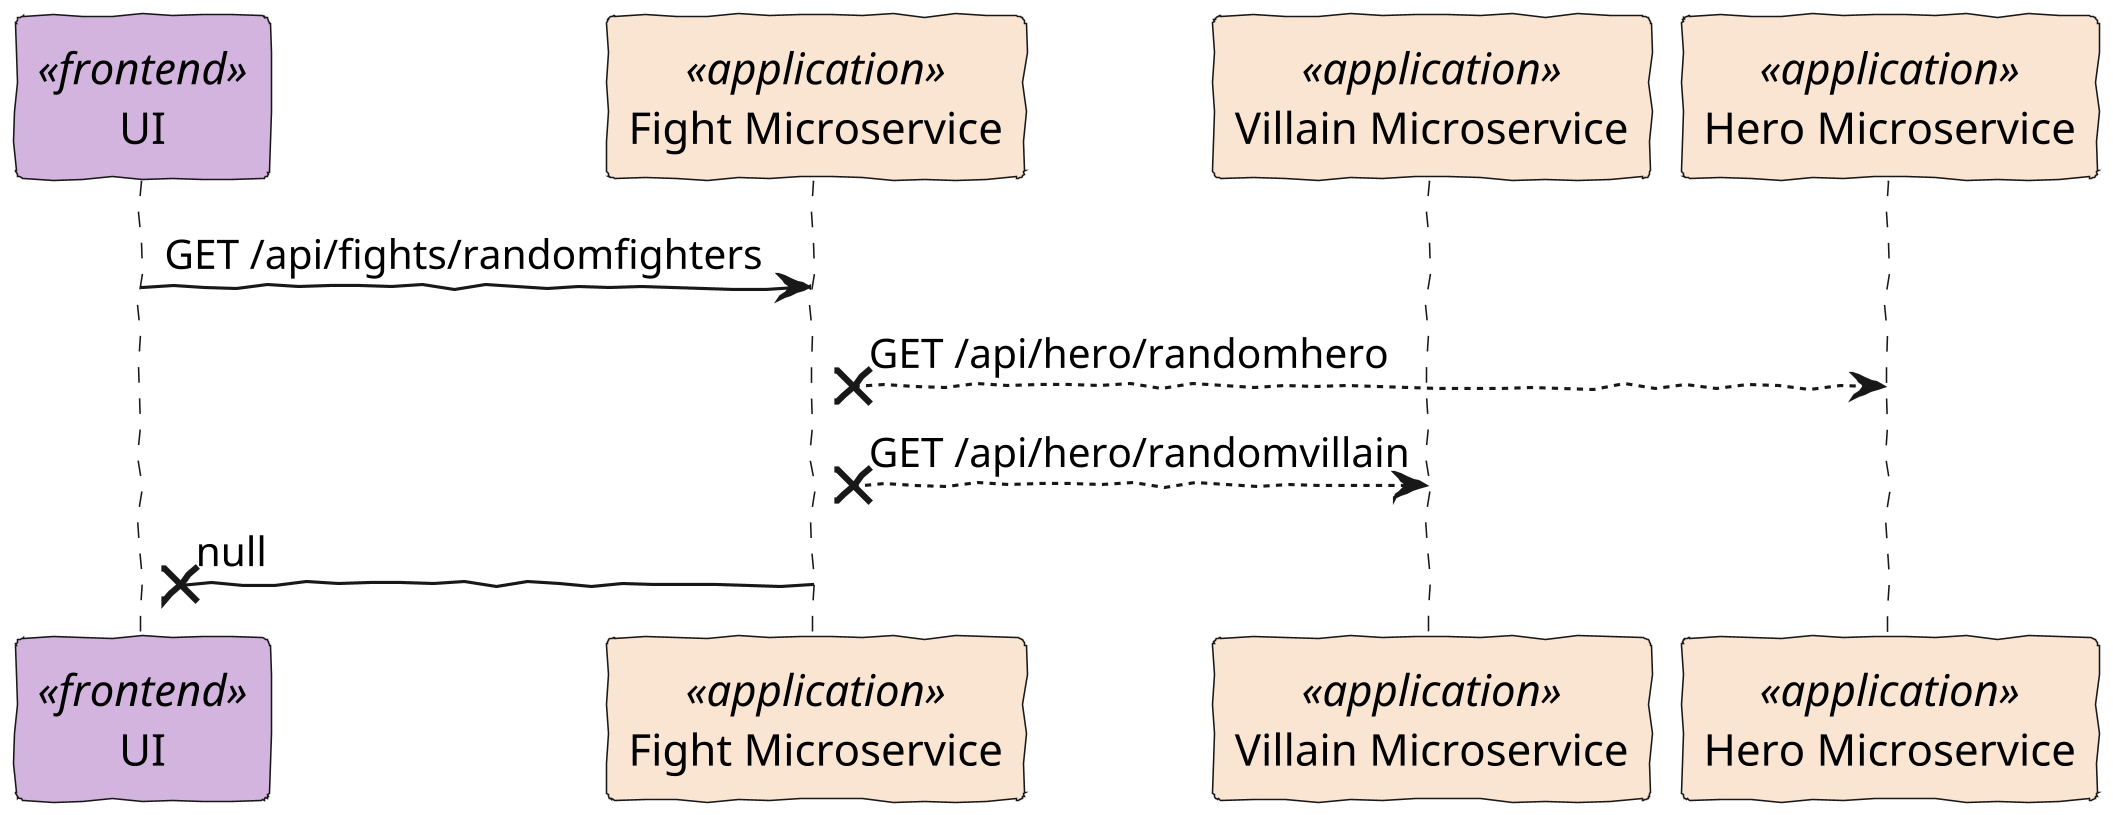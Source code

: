 @startuml
skinparam dpi 300
skinparam useBetaStyle true
skinparam handwritten true

skinparam participant {
    backgroundColor<<frontend>> #D2B4DE
    backgroundColor<<application>> #FAE5D3
}

participant UI as UI <<frontend>>
participant "Fight Microservice" as Fight <<application>>
participant "Villain Microservice" as Villain <<application>>
participant "Hero Microservice" as Hero <<application>>

UI -> Fight: GET /api/fights/randomfighters
Fight x--> Hero: GET /api/hero/randomhero
Fight x--> Villain: GET /api/hero/randomvillain
Fight ->x UI : null
@enduml
